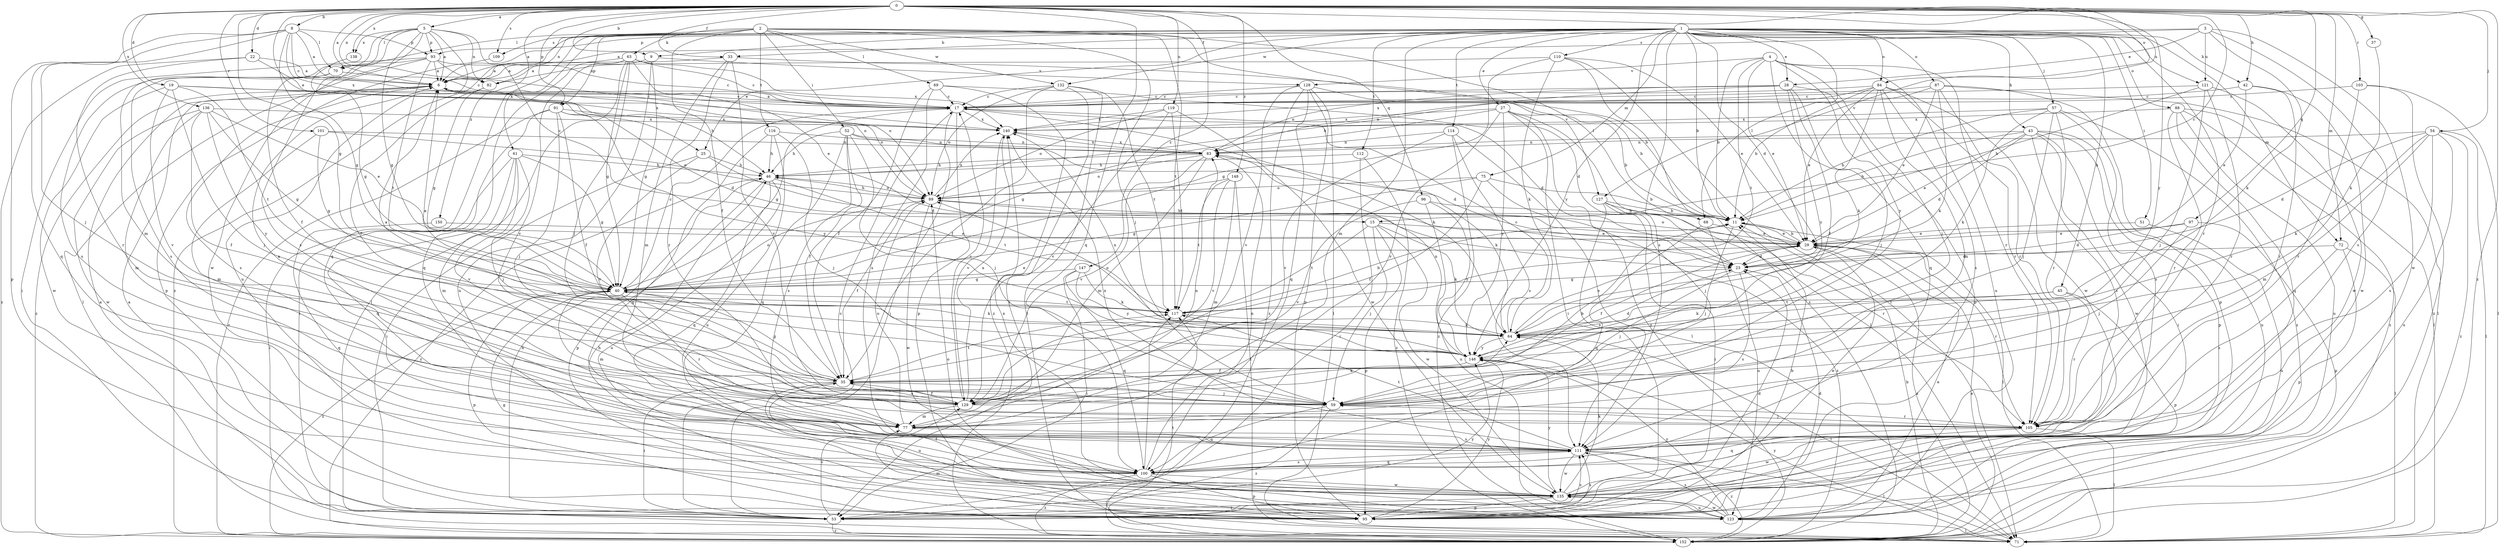 strict digraph  {
0;
1;
2;
3;
4;
5;
6;
8;
9;
11;
15;
17;
19;
22;
23;
25;
27;
28;
29;
33;
35;
37;
40;
42;
43;
45;
46;
51;
52;
53;
54;
57;
59;
61;
63;
64;
68;
69;
70;
71;
72;
75;
77;
82;
83;
84;
87;
88;
89;
91;
93;
95;
96;
97;
100;
101;
103;
105;
109;
110;
111;
112;
114;
116;
117;
119;
121;
123;
127;
128;
129;
132;
135;
136;
138;
140;
146;
147;
148;
150;
152;
0 -> 5  [label=a];
0 -> 6  [label=a];
0 -> 8  [label=b];
0 -> 9  [label=b];
0 -> 15  [label=c];
0 -> 19  [label=d];
0 -> 22  [label=d];
0 -> 25  [label=e];
0 -> 33  [label=f];
0 -> 37  [label=g];
0 -> 40  [label=g];
0 -> 42  [label=h];
0 -> 54  [label=j];
0 -> 72  [label=m];
0 -> 82  [label=n];
0 -> 84  [label=o];
0 -> 91  [label=p];
0 -> 96  [label=q];
0 -> 97  [label=q];
0 -> 100  [label=q];
0 -> 101  [label=r];
0 -> 103  [label=r];
0 -> 109  [label=s];
0 -> 119  [label=u];
0 -> 127  [label=v];
0 -> 136  [label=x];
0 -> 138  [label=x];
0 -> 146  [label=y];
0 -> 147  [label=z];
0 -> 148  [label=z];
0 -> 150  [label=z];
0 -> 152  [label=z];
1 -> 6  [label=a];
1 -> 9  [label=b];
1 -> 11  [label=b];
1 -> 23  [label=d];
1 -> 25  [label=e];
1 -> 27  [label=e];
1 -> 28  [label=e];
1 -> 33  [label=f];
1 -> 42  [label=h];
1 -> 43  [label=h];
1 -> 45  [label=h];
1 -> 51  [label=i];
1 -> 57  [label=j];
1 -> 68  [label=l];
1 -> 72  [label=m];
1 -> 75  [label=m];
1 -> 77  [label=m];
1 -> 82  [label=n];
1 -> 84  [label=o];
1 -> 87  [label=o];
1 -> 88  [label=o];
1 -> 105  [label=r];
1 -> 109  [label=s];
1 -> 110  [label=s];
1 -> 111  [label=s];
1 -> 112  [label=t];
1 -> 114  [label=t];
1 -> 121  [label=u];
1 -> 132  [label=w];
1 -> 146  [label=y];
2 -> 35  [label=f];
2 -> 52  [label=i];
2 -> 59  [label=j];
2 -> 61  [label=k];
2 -> 63  [label=k];
2 -> 68  [label=l];
2 -> 69  [label=l];
2 -> 70  [label=l];
2 -> 91  [label=p];
2 -> 100  [label=q];
2 -> 116  [label=t];
2 -> 117  [label=t];
2 -> 127  [label=v];
2 -> 132  [label=w];
2 -> 152  [label=z];
3 -> 6  [label=a];
3 -> 28  [label=e];
3 -> 64  [label=k];
3 -> 93  [label=p];
3 -> 111  [label=s];
3 -> 121  [label=u];
3 -> 135  [label=w];
4 -> 11  [label=b];
4 -> 29  [label=e];
4 -> 59  [label=j];
4 -> 100  [label=q];
4 -> 105  [label=r];
4 -> 117  [label=t];
4 -> 123  [label=u];
4 -> 128  [label=v];
4 -> 146  [label=y];
5 -> 6  [label=a];
5 -> 15  [label=c];
5 -> 40  [label=g];
5 -> 70  [label=l];
5 -> 77  [label=m];
5 -> 82  [label=n];
5 -> 93  [label=p];
5 -> 111  [label=s];
5 -> 123  [label=u];
5 -> 135  [label=w];
5 -> 138  [label=x];
6 -> 17  [label=c];
6 -> 46  [label=h];
6 -> 89  [label=o];
6 -> 111  [label=s];
6 -> 152  [label=z];
8 -> 6  [label=a];
8 -> 17  [label=c];
8 -> 40  [label=g];
8 -> 59  [label=j];
8 -> 70  [label=l];
8 -> 93  [label=p];
8 -> 95  [label=p];
8 -> 100  [label=q];
8 -> 140  [label=x];
9 -> 40  [label=g];
9 -> 82  [label=n];
9 -> 123  [label=u];
9 -> 128  [label=v];
11 -> 29  [label=e];
11 -> 59  [label=j];
11 -> 71  [label=l];
15 -> 29  [label=e];
15 -> 59  [label=j];
15 -> 64  [label=k];
15 -> 95  [label=p];
15 -> 117  [label=t];
15 -> 135  [label=w];
17 -> 6  [label=a];
17 -> 23  [label=d];
17 -> 40  [label=g];
17 -> 53  [label=i];
17 -> 64  [label=k];
17 -> 95  [label=p];
17 -> 140  [label=x];
19 -> 17  [label=c];
19 -> 59  [label=j];
19 -> 117  [label=t];
19 -> 129  [label=v];
19 -> 135  [label=w];
19 -> 140  [label=x];
22 -> 6  [label=a];
22 -> 89  [label=o];
22 -> 105  [label=r];
22 -> 152  [label=z];
23 -> 40  [label=g];
23 -> 59  [label=j];
23 -> 111  [label=s];
25 -> 23  [label=d];
25 -> 46  [label=h];
25 -> 53  [label=i];
25 -> 129  [label=v];
27 -> 11  [label=b];
27 -> 40  [label=g];
27 -> 53  [label=i];
27 -> 71  [label=l];
27 -> 129  [label=v];
27 -> 140  [label=x];
27 -> 146  [label=y];
27 -> 152  [label=z];
28 -> 17  [label=c];
28 -> 35  [label=f];
28 -> 46  [label=h];
28 -> 59  [label=j];
28 -> 83  [label=n];
28 -> 95  [label=p];
28 -> 146  [label=y];
29 -> 11  [label=b];
29 -> 23  [label=d];
29 -> 35  [label=f];
29 -> 89  [label=o];
29 -> 105  [label=r];
29 -> 152  [label=z];
33 -> 6  [label=a];
33 -> 11  [label=b];
33 -> 77  [label=m];
33 -> 105  [label=r];
33 -> 129  [label=v];
35 -> 40  [label=g];
35 -> 53  [label=i];
35 -> 59  [label=j];
35 -> 117  [label=t];
35 -> 123  [label=u];
35 -> 129  [label=v];
37 -> 64  [label=k];
40 -> 17  [label=c];
40 -> 29  [label=e];
40 -> 64  [label=k];
40 -> 77  [label=m];
40 -> 89  [label=o];
40 -> 95  [label=p];
40 -> 105  [label=r];
40 -> 117  [label=t];
40 -> 152  [label=z];
42 -> 17  [label=c];
42 -> 29  [label=e];
42 -> 105  [label=r];
42 -> 135  [label=w];
43 -> 11  [label=b];
43 -> 23  [label=d];
43 -> 29  [label=e];
43 -> 53  [label=i];
43 -> 83  [label=n];
43 -> 95  [label=p];
43 -> 111  [label=s];
43 -> 123  [label=u];
43 -> 135  [label=w];
45 -> 64  [label=k];
45 -> 95  [label=p];
45 -> 105  [label=r];
45 -> 117  [label=t];
46 -> 89  [label=o];
46 -> 95  [label=p];
46 -> 100  [label=q];
46 -> 117  [label=t];
46 -> 123  [label=u];
46 -> 152  [label=z];
51 -> 29  [label=e];
51 -> 123  [label=u];
52 -> 23  [label=d];
52 -> 35  [label=f];
52 -> 46  [label=h];
52 -> 59  [label=j];
52 -> 83  [label=n];
52 -> 100  [label=q];
52 -> 111  [label=s];
53 -> 6  [label=a];
53 -> 17  [label=c];
53 -> 46  [label=h];
53 -> 111  [label=s];
53 -> 129  [label=v];
53 -> 146  [label=y];
53 -> 152  [label=z];
54 -> 23  [label=d];
54 -> 64  [label=k];
54 -> 71  [label=l];
54 -> 77  [label=m];
54 -> 83  [label=n];
54 -> 111  [label=s];
54 -> 123  [label=u];
54 -> 152  [label=z];
57 -> 11  [label=b];
57 -> 59  [label=j];
57 -> 64  [label=k];
57 -> 105  [label=r];
57 -> 111  [label=s];
57 -> 140  [label=x];
57 -> 152  [label=z];
59 -> 100  [label=q];
59 -> 105  [label=r];
59 -> 152  [label=z];
61 -> 40  [label=g];
61 -> 46  [label=h];
61 -> 59  [label=j];
61 -> 71  [label=l];
61 -> 77  [label=m];
61 -> 100  [label=q];
61 -> 129  [label=v];
63 -> 6  [label=a];
63 -> 17  [label=c];
63 -> 29  [label=e];
63 -> 40  [label=g];
63 -> 59  [label=j];
63 -> 71  [label=l];
63 -> 100  [label=q];
63 -> 129  [label=v];
63 -> 140  [label=x];
64 -> 6  [label=a];
64 -> 17  [label=c];
64 -> 29  [label=e];
64 -> 71  [label=l];
64 -> 89  [label=o];
64 -> 146  [label=y];
68 -> 29  [label=e];
68 -> 100  [label=q];
68 -> 123  [label=u];
69 -> 17  [label=c];
69 -> 23  [label=d];
69 -> 35  [label=f];
69 -> 111  [label=s];
69 -> 152  [label=z];
70 -> 17  [label=c];
70 -> 35  [label=f];
70 -> 111  [label=s];
71 -> 117  [label=t];
71 -> 146  [label=y];
72 -> 23  [label=d];
72 -> 71  [label=l];
72 -> 95  [label=p];
72 -> 111  [label=s];
75 -> 11  [label=b];
75 -> 35  [label=f];
75 -> 40  [label=g];
75 -> 59  [label=j];
75 -> 89  [label=o];
77 -> 6  [label=a];
77 -> 83  [label=n];
77 -> 89  [label=o];
77 -> 111  [label=s];
82 -> 35  [label=f];
82 -> 40  [label=g];
83 -> 46  [label=h];
83 -> 64  [label=k];
83 -> 77  [label=m];
83 -> 89  [label=o];
83 -> 129  [label=v];
83 -> 140  [label=x];
84 -> 11  [label=b];
84 -> 17  [label=c];
84 -> 29  [label=e];
84 -> 64  [label=k];
84 -> 77  [label=m];
84 -> 83  [label=n];
84 -> 105  [label=r];
84 -> 111  [label=s];
84 -> 135  [label=w];
87 -> 17  [label=c];
87 -> 29  [label=e];
87 -> 64  [label=k];
87 -> 71  [label=l];
87 -> 95  [label=p];
87 -> 105  [label=r];
87 -> 140  [label=x];
88 -> 71  [label=l];
88 -> 100  [label=q];
88 -> 105  [label=r];
88 -> 123  [label=u];
88 -> 140  [label=x];
88 -> 152  [label=z];
89 -> 11  [label=b];
89 -> 35  [label=f];
89 -> 46  [label=h];
89 -> 135  [label=w];
89 -> 140  [label=x];
91 -> 23  [label=d];
91 -> 35  [label=f];
91 -> 53  [label=i];
91 -> 59  [label=j];
91 -> 140  [label=x];
91 -> 146  [label=y];
91 -> 152  [label=z];
93 -> 6  [label=a];
93 -> 17  [label=c];
93 -> 53  [label=i];
93 -> 71  [label=l];
93 -> 89  [label=o];
93 -> 111  [label=s];
93 -> 117  [label=t];
95 -> 6  [label=a];
95 -> 11  [label=b];
95 -> 23  [label=d];
95 -> 40  [label=g];
95 -> 46  [label=h];
95 -> 77  [label=m];
95 -> 111  [label=s];
95 -> 146  [label=y];
96 -> 11  [label=b];
96 -> 123  [label=u];
96 -> 129  [label=v];
96 -> 146  [label=y];
97 -> 23  [label=d];
97 -> 29  [label=e];
97 -> 59  [label=j];
97 -> 95  [label=p];
100 -> 83  [label=n];
100 -> 95  [label=p];
100 -> 111  [label=s];
100 -> 117  [label=t];
100 -> 135  [label=w];
100 -> 152  [label=z];
101 -> 40  [label=g];
101 -> 77  [label=m];
101 -> 83  [label=n];
101 -> 89  [label=o];
103 -> 17  [label=c];
103 -> 71  [label=l];
103 -> 105  [label=r];
103 -> 152  [label=z];
105 -> 59  [label=j];
105 -> 71  [label=l];
105 -> 100  [label=q];
105 -> 135  [label=w];
109 -> 95  [label=p];
110 -> 6  [label=a];
110 -> 29  [label=e];
110 -> 40  [label=g];
110 -> 64  [label=k];
110 -> 71  [label=l];
110 -> 152  [label=z];
111 -> 71  [label=l];
111 -> 100  [label=q];
111 -> 117  [label=t];
111 -> 135  [label=w];
111 -> 140  [label=x];
111 -> 152  [label=z];
112 -> 46  [label=h];
112 -> 53  [label=i];
112 -> 152  [label=z];
114 -> 71  [label=l];
114 -> 83  [label=n];
114 -> 111  [label=s];
114 -> 129  [label=v];
114 -> 152  [label=z];
116 -> 46  [label=h];
116 -> 59  [label=j];
116 -> 83  [label=n];
116 -> 100  [label=q];
116 -> 123  [label=u];
117 -> 11  [label=b];
117 -> 64  [label=k];
119 -> 89  [label=o];
119 -> 117  [label=t];
119 -> 129  [label=v];
119 -> 135  [label=w];
119 -> 140  [label=x];
121 -> 11  [label=b];
121 -> 17  [label=c];
121 -> 59  [label=j];
121 -> 105  [label=r];
121 -> 135  [label=w];
123 -> 23  [label=d];
123 -> 29  [label=e];
123 -> 71  [label=l];
123 -> 89  [label=o];
123 -> 111  [label=s];
123 -> 135  [label=w];
123 -> 146  [label=y];
127 -> 11  [label=b];
127 -> 53  [label=i];
127 -> 105  [label=r];
127 -> 111  [label=s];
127 -> 152  [label=z];
128 -> 11  [label=b];
128 -> 17  [label=c];
128 -> 71  [label=l];
128 -> 95  [label=p];
128 -> 100  [label=q];
128 -> 129  [label=v];
128 -> 152  [label=z];
129 -> 11  [label=b];
129 -> 17  [label=c];
129 -> 35  [label=f];
129 -> 64  [label=k];
129 -> 77  [label=m];
129 -> 140  [label=x];
132 -> 17  [label=c];
132 -> 35  [label=f];
132 -> 53  [label=i];
132 -> 71  [label=l];
132 -> 89  [label=o];
132 -> 117  [label=t];
135 -> 29  [label=e];
135 -> 35  [label=f];
135 -> 53  [label=i];
135 -> 64  [label=k];
135 -> 95  [label=p];
135 -> 123  [label=u];
135 -> 140  [label=x];
135 -> 146  [label=y];
136 -> 29  [label=e];
136 -> 35  [label=f];
136 -> 40  [label=g];
136 -> 77  [label=m];
136 -> 135  [label=w];
136 -> 140  [label=x];
136 -> 146  [label=y];
138 -> 40  [label=g];
140 -> 83  [label=n];
140 -> 129  [label=v];
146 -> 6  [label=a];
146 -> 23  [label=d];
146 -> 35  [label=f];
146 -> 83  [label=n];
146 -> 140  [label=x];
147 -> 40  [label=g];
147 -> 53  [label=i];
147 -> 64  [label=k];
147 -> 100  [label=q];
147 -> 146  [label=y];
148 -> 71  [label=l];
148 -> 77  [label=m];
148 -> 89  [label=o];
148 -> 117  [label=t];
148 -> 129  [label=v];
150 -> 29  [label=e];
150 -> 100  [label=q];
152 -> 11  [label=b];
152 -> 29  [label=e];
}
